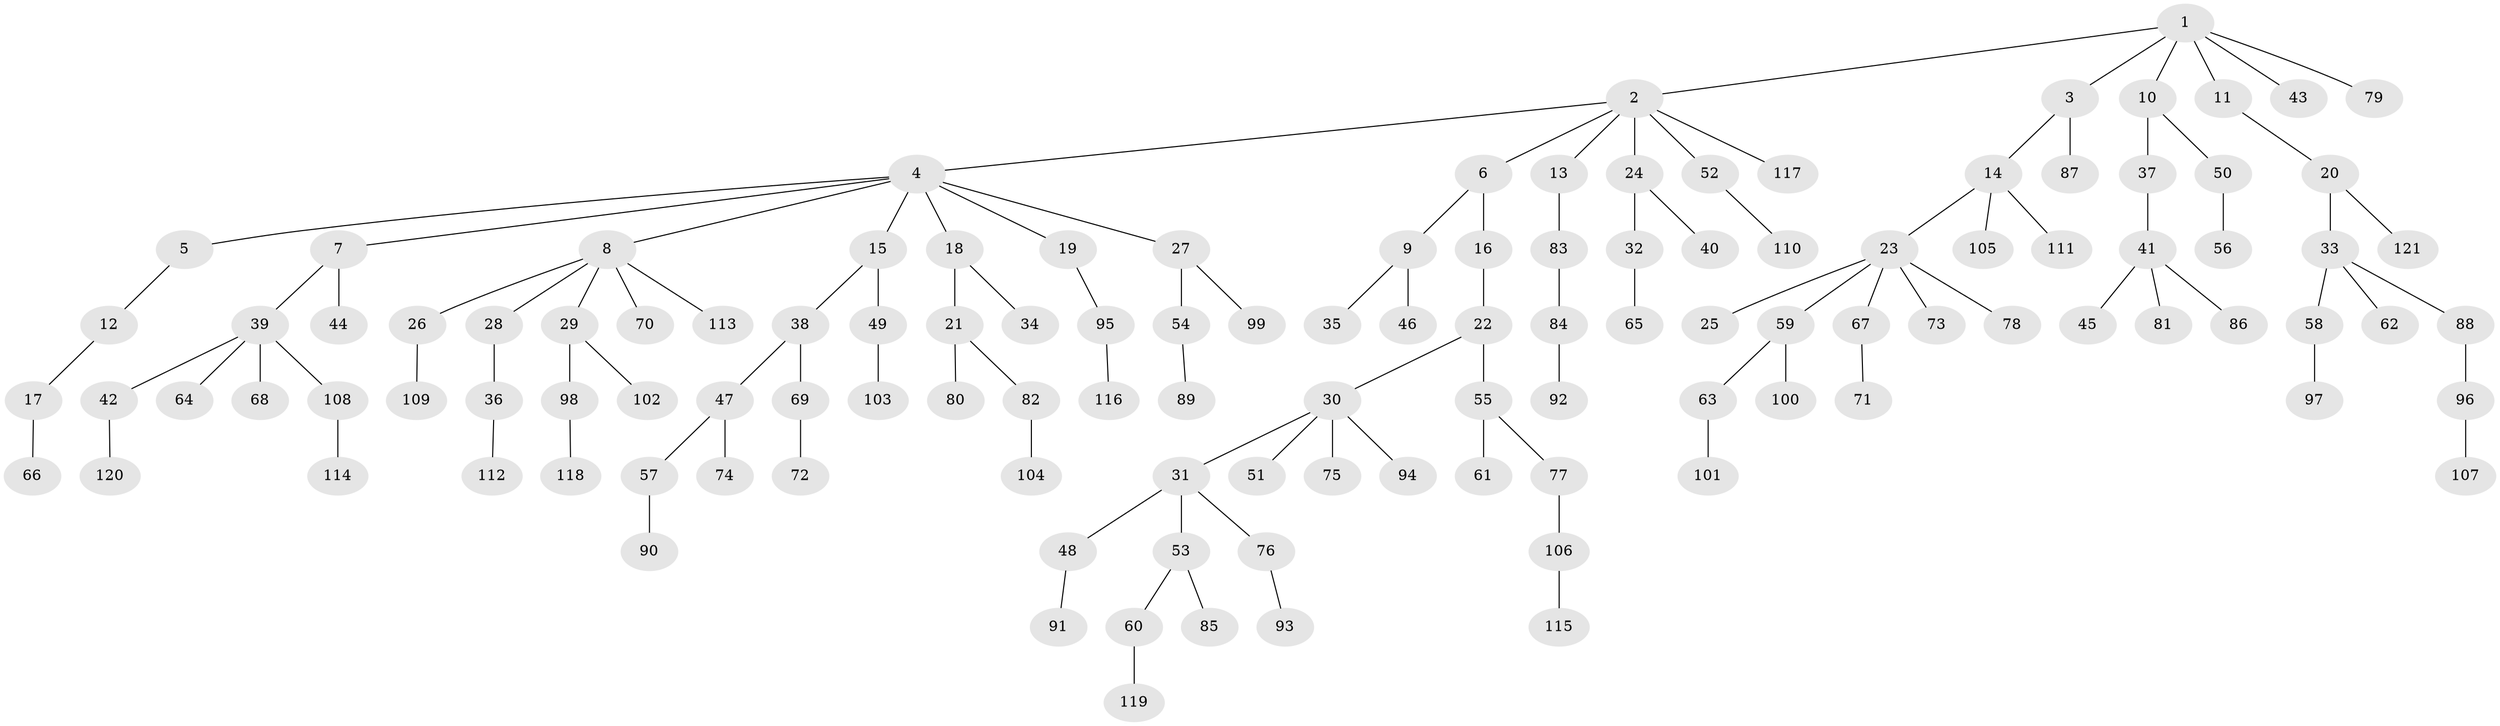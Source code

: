 // coarse degree distribution, {7: 0.023809523809523808, 9: 0.011904761904761904, 2: 0.20238095238095238, 3: 0.10714285714285714, 6: 0.023809523809523808, 1: 0.5714285714285714, 4: 0.03571428571428571, 5: 0.023809523809523808}
// Generated by graph-tools (version 1.1) at 2025/24/03/03/25 07:24:05]
// undirected, 121 vertices, 120 edges
graph export_dot {
graph [start="1"]
  node [color=gray90,style=filled];
  1;
  2;
  3;
  4;
  5;
  6;
  7;
  8;
  9;
  10;
  11;
  12;
  13;
  14;
  15;
  16;
  17;
  18;
  19;
  20;
  21;
  22;
  23;
  24;
  25;
  26;
  27;
  28;
  29;
  30;
  31;
  32;
  33;
  34;
  35;
  36;
  37;
  38;
  39;
  40;
  41;
  42;
  43;
  44;
  45;
  46;
  47;
  48;
  49;
  50;
  51;
  52;
  53;
  54;
  55;
  56;
  57;
  58;
  59;
  60;
  61;
  62;
  63;
  64;
  65;
  66;
  67;
  68;
  69;
  70;
  71;
  72;
  73;
  74;
  75;
  76;
  77;
  78;
  79;
  80;
  81;
  82;
  83;
  84;
  85;
  86;
  87;
  88;
  89;
  90;
  91;
  92;
  93;
  94;
  95;
  96;
  97;
  98;
  99;
  100;
  101;
  102;
  103;
  104;
  105;
  106;
  107;
  108;
  109;
  110;
  111;
  112;
  113;
  114;
  115;
  116;
  117;
  118;
  119;
  120;
  121;
  1 -- 2;
  1 -- 3;
  1 -- 10;
  1 -- 11;
  1 -- 43;
  1 -- 79;
  2 -- 4;
  2 -- 6;
  2 -- 13;
  2 -- 24;
  2 -- 52;
  2 -- 117;
  3 -- 14;
  3 -- 87;
  4 -- 5;
  4 -- 7;
  4 -- 8;
  4 -- 15;
  4 -- 18;
  4 -- 19;
  4 -- 27;
  5 -- 12;
  6 -- 9;
  6 -- 16;
  7 -- 39;
  7 -- 44;
  8 -- 26;
  8 -- 28;
  8 -- 29;
  8 -- 70;
  8 -- 113;
  9 -- 35;
  9 -- 46;
  10 -- 37;
  10 -- 50;
  11 -- 20;
  12 -- 17;
  13 -- 83;
  14 -- 23;
  14 -- 105;
  14 -- 111;
  15 -- 38;
  15 -- 49;
  16 -- 22;
  17 -- 66;
  18 -- 21;
  18 -- 34;
  19 -- 95;
  20 -- 33;
  20 -- 121;
  21 -- 80;
  21 -- 82;
  22 -- 30;
  22 -- 55;
  23 -- 25;
  23 -- 59;
  23 -- 67;
  23 -- 73;
  23 -- 78;
  24 -- 32;
  24 -- 40;
  26 -- 109;
  27 -- 54;
  27 -- 99;
  28 -- 36;
  29 -- 98;
  29 -- 102;
  30 -- 31;
  30 -- 51;
  30 -- 75;
  30 -- 94;
  31 -- 48;
  31 -- 53;
  31 -- 76;
  32 -- 65;
  33 -- 58;
  33 -- 62;
  33 -- 88;
  36 -- 112;
  37 -- 41;
  38 -- 47;
  38 -- 69;
  39 -- 42;
  39 -- 64;
  39 -- 68;
  39 -- 108;
  41 -- 45;
  41 -- 81;
  41 -- 86;
  42 -- 120;
  47 -- 57;
  47 -- 74;
  48 -- 91;
  49 -- 103;
  50 -- 56;
  52 -- 110;
  53 -- 60;
  53 -- 85;
  54 -- 89;
  55 -- 61;
  55 -- 77;
  57 -- 90;
  58 -- 97;
  59 -- 63;
  59 -- 100;
  60 -- 119;
  63 -- 101;
  67 -- 71;
  69 -- 72;
  76 -- 93;
  77 -- 106;
  82 -- 104;
  83 -- 84;
  84 -- 92;
  88 -- 96;
  95 -- 116;
  96 -- 107;
  98 -- 118;
  106 -- 115;
  108 -- 114;
}
